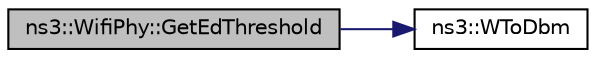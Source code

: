 digraph "ns3::WifiPhy::GetEdThreshold"
{
  edge [fontname="Helvetica",fontsize="10",labelfontname="Helvetica",labelfontsize="10"];
  node [fontname="Helvetica",fontsize="10",shape=record];
  rankdir="LR";
  Node1 [label="ns3::WifiPhy::GetEdThreshold",height=0.2,width=0.4,color="black", fillcolor="grey75", style="filled", fontcolor="black"];
  Node1 -> Node2 [color="midnightblue",fontsize="10",style="solid"];
  Node2 [label="ns3::WToDbm",height=0.2,width=0.4,color="black", fillcolor="white", style="filled",URL="$d7/d2e/namespacens3.html#a256abf4ba6bab6e20f8419fff00e73e2"];
}
